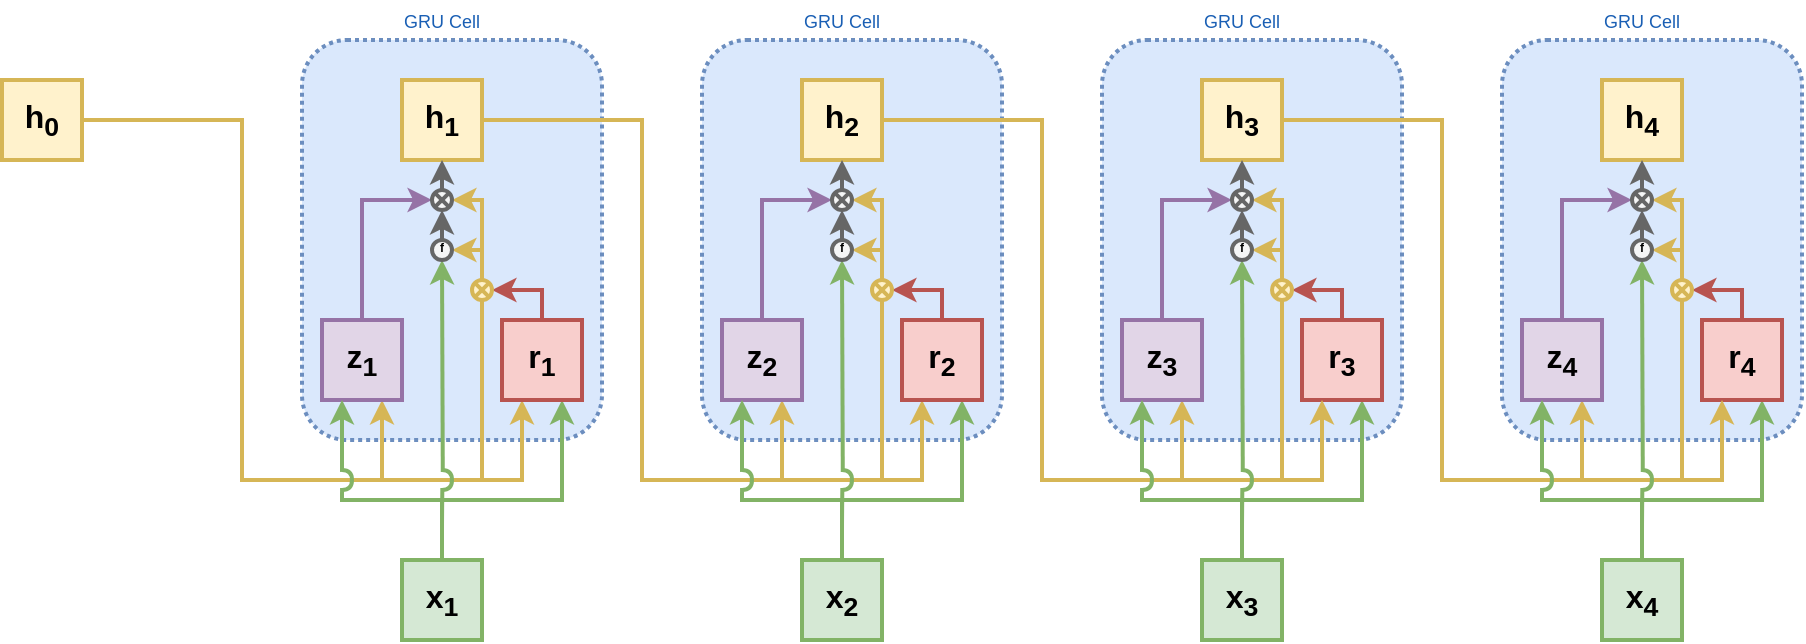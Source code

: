 <mxfile version="26.0.4">
  <diagram name="Page-1" id="-Mqs1Dr5-py3yci1nZ4G">
    <mxGraphModel dx="1889" dy="1345" grid="1" gridSize="10" guides="1" tooltips="1" connect="1" arrows="1" fold="1" page="1" pageScale="1" pageWidth="827" pageHeight="1169" math="0" shadow="0">
      <root>
        <mxCell id="0" />
        <mxCell id="1" parent="0" />
        <mxCell id="8TRVSNnAd9o4I1YfOJwp-17" value="" style="rounded=1;whiteSpace=wrap;html=1;strokeWidth=2;dashed=1;dashPattern=1 1;fillColor=#dae8fc;strokeColor=#6c8ebf;" vertex="1" parent="1">
          <mxGeometry x="150" y="620" width="150" height="200" as="geometry" />
        </mxCell>
        <mxCell id="8TRVSNnAd9o4I1YfOJwp-1" value="&lt;font style=&quot;font-size: 16px;&quot;&gt;&lt;b&gt;h&lt;sub&gt;1&lt;/sub&gt;&lt;/b&gt;&lt;/font&gt;" style="rounded=0;whiteSpace=wrap;html=1;strokeWidth=2;fillColor=#fff2cc;strokeColor=#d6b656;" vertex="1" parent="1">
          <mxGeometry x="200" y="640" width="40" height="40" as="geometry" />
        </mxCell>
        <mxCell id="8TRVSNnAd9o4I1YfOJwp-2" style="edgeStyle=orthogonalEdgeStyle;rounded=0;orthogonalLoop=1;jettySize=auto;html=1;strokeWidth=2;fillColor=#fff2cc;strokeColor=#d6b656;entryX=1;entryY=0.5;entryDx=0;entryDy=0;" edge="1" parent="1" target="8TRVSNnAd9o4I1YfOJwp-50">
          <mxGeometry relative="1" as="geometry">
            <mxPoint x="220" y="840" as="sourcePoint" />
            <mxPoint x="230" y="680" as="targetPoint" />
            <Array as="points">
              <mxPoint x="240" y="840" />
              <mxPoint x="240" y="725" />
            </Array>
          </mxGeometry>
        </mxCell>
        <mxCell id="8TRVSNnAd9o4I1YfOJwp-13" style="edgeStyle=orthogonalEdgeStyle;rounded=0;orthogonalLoop=1;jettySize=auto;html=1;fillColor=#d5e8d4;strokeColor=#82b366;strokeWidth=2;endArrow=none;endFill=0;" edge="1" parent="1" source="8TRVSNnAd9o4I1YfOJwp-3">
          <mxGeometry relative="1" as="geometry">
            <mxPoint x="170" y="850" as="targetPoint" />
            <Array as="points">
              <mxPoint x="220" y="850" />
            </Array>
          </mxGeometry>
        </mxCell>
        <mxCell id="8TRVSNnAd9o4I1YfOJwp-14" style="rounded=1;orthogonalLoop=1;jettySize=auto;html=1;strokeWidth=2;fillColor=#d5e8d4;strokeColor=#82b366;entryX=0.5;entryY=1;entryDx=0;entryDy=0;exitX=0.079;exitY=0.1;exitDx=0;exitDy=0;exitPerimeter=0;curved=0;" edge="1" parent="1" source="8TRVSNnAd9o4I1YfOJwp-65" target="8TRVSNnAd9o4I1YfOJwp-50">
          <mxGeometry relative="1" as="geometry">
            <mxPoint x="210" y="680" as="targetPoint" />
          </mxGeometry>
        </mxCell>
        <mxCell id="8TRVSNnAd9o4I1YfOJwp-3" value="&lt;font style=&quot;font-size: 16px;&quot;&gt;&lt;b&gt;x&lt;sub&gt;1&lt;/sub&gt;&lt;/b&gt;&lt;/font&gt;" style="rounded=0;whiteSpace=wrap;html=1;strokeWidth=2;fillColor=#d5e8d4;strokeColor=#82b366;" vertex="1" parent="1">
          <mxGeometry x="200" y="880" width="40" height="40" as="geometry" />
        </mxCell>
        <mxCell id="8TRVSNnAd9o4I1YfOJwp-4" style="edgeStyle=orthogonalEdgeStyle;rounded=0;orthogonalLoop=1;jettySize=auto;html=1;entryX=0.25;entryY=1;entryDx=0;entryDy=0;strokeWidth=2;fillColor=#fff2cc;strokeColor=#d6b656;" edge="1" parent="1" source="8TRVSNnAd9o4I1YfOJwp-5" target="8TRVSNnAd9o4I1YfOJwp-11">
          <mxGeometry relative="1" as="geometry">
            <Array as="points">
              <mxPoint x="120" y="660" />
              <mxPoint x="120" y="840" />
              <mxPoint x="260" y="840" />
            </Array>
          </mxGeometry>
        </mxCell>
        <mxCell id="8TRVSNnAd9o4I1YfOJwp-12" style="edgeStyle=orthogonalEdgeStyle;rounded=0;orthogonalLoop=1;jettySize=auto;html=1;entryX=0.75;entryY=1;entryDx=0;entryDy=0;strokeWidth=2;fillColor=#fff2cc;strokeColor=#d6b656;" edge="1" parent="1" source="8TRVSNnAd9o4I1YfOJwp-5" target="8TRVSNnAd9o4I1YfOJwp-10">
          <mxGeometry relative="1" as="geometry">
            <Array as="points">
              <mxPoint x="120" y="660" />
              <mxPoint x="120" y="840" />
              <mxPoint x="190" y="840" />
            </Array>
          </mxGeometry>
        </mxCell>
        <mxCell id="8TRVSNnAd9o4I1YfOJwp-5" value="&lt;font style=&quot;font-size: 16px;&quot;&gt;&lt;b&gt;h&lt;sub&gt;0&lt;/sub&gt;&lt;/b&gt;&lt;/font&gt;" style="rounded=0;whiteSpace=wrap;html=1;strokeWidth=2;fillColor=#fff2cc;strokeColor=#d6b656;" vertex="1" parent="1">
          <mxGeometry y="640" width="40" height="40" as="geometry" />
        </mxCell>
        <mxCell id="8TRVSNnAd9o4I1YfOJwp-6" value="" style="edgeStyle=orthogonalEdgeStyle;rounded=0;orthogonalLoop=1;jettySize=auto;html=1;entryX=0.75;entryY=1;entryDx=0;entryDy=0;strokeWidth=2;fillColor=#d5e8d4;strokeColor=#82b366;" edge="1" parent="1" source="8TRVSNnAd9o4I1YfOJwp-3" target="8TRVSNnAd9o4I1YfOJwp-11">
          <mxGeometry relative="1" as="geometry">
            <mxPoint x="220" y="800" as="sourcePoint" />
            <mxPoint x="220" y="750" as="targetPoint" />
            <Array as="points">
              <mxPoint x="220" y="850" />
              <mxPoint x="280" y="850" />
              <mxPoint x="280" y="800" />
            </Array>
          </mxGeometry>
        </mxCell>
        <mxCell id="8TRVSNnAd9o4I1YfOJwp-16" style="edgeStyle=orthogonalEdgeStyle;rounded=0;orthogonalLoop=1;jettySize=auto;html=1;entryX=0;entryY=0.5;entryDx=0;entryDy=0;strokeWidth=2;fillColor=#e1d5e7;strokeColor=#9673a6;exitX=0.5;exitY=0;exitDx=0;exitDy=0;entryPerimeter=0;" edge="1" parent="1" source="8TRVSNnAd9o4I1YfOJwp-10" target="8TRVSNnAd9o4I1YfOJwp-61">
          <mxGeometry relative="1" as="geometry">
            <mxPoint x="215.0" y="700" as="targetPoint" />
          </mxGeometry>
        </mxCell>
        <mxCell id="8TRVSNnAd9o4I1YfOJwp-10" value="&lt;font style=&quot;font-size: 16px;&quot;&gt;&lt;b&gt;z&lt;sub&gt;1&lt;/sub&gt;&lt;/b&gt;&lt;/font&gt;" style="rounded=0;whiteSpace=wrap;html=1;strokeWidth=2;fillColor=#e1d5e7;strokeColor=#9673a6;" vertex="1" parent="1">
          <mxGeometry x="160" y="760" width="40" height="40" as="geometry" />
        </mxCell>
        <mxCell id="8TRVSNnAd9o4I1YfOJwp-15" style="edgeStyle=orthogonalEdgeStyle;rounded=0;orthogonalLoop=1;jettySize=auto;html=1;strokeWidth=2;fillColor=#f8cecc;strokeColor=#b85450;exitX=0.5;exitY=0;exitDx=0;exitDy=0;entryX=1;entryY=0.5;entryDx=0;entryDy=0;" edge="1" parent="1" source="8TRVSNnAd9o4I1YfOJwp-11">
          <mxGeometry relative="1" as="geometry">
            <mxPoint x="245" y="745" as="targetPoint" />
            <Array as="points">
              <mxPoint x="270" y="745" />
            </Array>
          </mxGeometry>
        </mxCell>
        <mxCell id="8TRVSNnAd9o4I1YfOJwp-11" value="&lt;font style=&quot;font-size: 16px;&quot;&gt;&lt;b&gt;r&lt;sub&gt;1&lt;/sub&gt;&lt;/b&gt;&lt;/font&gt;" style="rounded=0;whiteSpace=wrap;html=1;strokeWidth=2;fillColor=#f8cecc;strokeColor=#b85450;" vertex="1" parent="1">
          <mxGeometry x="250" y="760" width="40" height="40" as="geometry" />
        </mxCell>
        <mxCell id="8TRVSNnAd9o4I1YfOJwp-18" value="&lt;font style=&quot;color: light-dark(rgb(26, 95, 180), rgb(237, 237, 237)); font-size: 9px;&quot;&gt;GRU Cell&lt;/font&gt;" style="text;html=1;align=center;verticalAlign=middle;whiteSpace=wrap;rounded=0;" vertex="1" parent="1">
          <mxGeometry x="195" y="600" width="50" height="20" as="geometry" />
        </mxCell>
        <mxCell id="8TRVSNnAd9o4I1YfOJwp-55" style="rounded=0;orthogonalLoop=1;jettySize=auto;html=1;entryX=1;entryY=0.5;entryDx=0;entryDy=0;strokeWidth=2;fillColor=#f5f5f5;strokeColor=#666666;" edge="1" parent="1" source="8TRVSNnAd9o4I1YfOJwp-50">
          <mxGeometry relative="1" as="geometry">
            <mxPoint x="220.0" y="705" as="targetPoint" />
          </mxGeometry>
        </mxCell>
        <mxCell id="8TRVSNnAd9o4I1YfOJwp-50" value="" style="ellipse;whiteSpace=wrap;html=1;aspect=fixed;strokeWidth=2;fillColor=#f5f5f5;fontColor=#333333;strokeColor=#666666;" vertex="1" parent="1">
          <mxGeometry x="215" y="720" width="10" height="10" as="geometry" />
        </mxCell>
        <mxCell id="8TRVSNnAd9o4I1YfOJwp-56" style="rounded=0;orthogonalLoop=1;jettySize=auto;html=1;entryX=0.5;entryY=1;entryDx=0;entryDy=0;strokeWidth=2;fillColor=#f5f5f5;strokeColor=#666666;" edge="1" parent="1" target="8TRVSNnAd9o4I1YfOJwp-1">
          <mxGeometry relative="1" as="geometry">
            <mxPoint x="220.0" y="695" as="sourcePoint" />
          </mxGeometry>
        </mxCell>
        <mxCell id="8TRVSNnAd9o4I1YfOJwp-64" style="edgeStyle=orthogonalEdgeStyle;rounded=0;orthogonalLoop=1;jettySize=auto;html=1;entryX=1;entryY=0.5;entryDx=0;entryDy=0;entryPerimeter=0;strokeWidth=2;fillColor=#fff2cc;strokeColor=#d6b656;" edge="1" parent="1" source="8TRVSNnAd9o4I1YfOJwp-60" target="8TRVSNnAd9o4I1YfOJwp-61">
          <mxGeometry relative="1" as="geometry">
            <Array as="points">
              <mxPoint x="240" y="700" />
            </Array>
          </mxGeometry>
        </mxCell>
        <mxCell id="8TRVSNnAd9o4I1YfOJwp-60" value="" style="verticalLabelPosition=bottom;verticalAlign=top;html=1;shape=mxgraph.flowchart.or;strokeWidth=2;fillColor=#fff2cc;strokeColor=#d6b656;" vertex="1" parent="1">
          <mxGeometry x="235" y="740" width="10" height="10" as="geometry" />
        </mxCell>
        <mxCell id="8TRVSNnAd9o4I1YfOJwp-61" value="" style="verticalLabelPosition=bottom;verticalAlign=top;html=1;shape=mxgraph.flowchart.or;strokeWidth=2;fillColor=#f5f5f5;fontColor=#333333;strokeColor=#666666;" vertex="1" parent="1">
          <mxGeometry x="215" y="695" width="10" height="10" as="geometry" />
        </mxCell>
        <mxCell id="8TRVSNnAd9o4I1YfOJwp-65" value="" style="shape=requiredInterface;html=1;verticalLabelPosition=bottom;sketch=0;fillColor=#d5e8d4;strokeColor=#82b366;strokeWidth=2;" vertex="1" parent="1">
          <mxGeometry x="220" y="835" width="5" height="10" as="geometry" />
        </mxCell>
        <mxCell id="8TRVSNnAd9o4I1YfOJwp-66" style="edgeStyle=orthogonalEdgeStyle;rounded=1;orthogonalLoop=1;jettySize=auto;html=1;entryX=0.034;entryY=0.895;entryDx=0;entryDy=0;entryPerimeter=0;endArrow=none;endFill=0;fillColor=#d5e8d4;strokeColor=#82b366;strokeWidth=2;curved=0;" edge="1" parent="1" source="8TRVSNnAd9o4I1YfOJwp-3" target="8TRVSNnAd9o4I1YfOJwp-65">
          <mxGeometry relative="1" as="geometry" />
        </mxCell>
        <mxCell id="8TRVSNnAd9o4I1YfOJwp-69" value="&lt;b&gt;&lt;font style=&quot;font-size: 6px;&quot;&gt;f&lt;/font&gt;&lt;/b&gt;" style="text;html=1;align=center;verticalAlign=middle;whiteSpace=wrap;rounded=0;" vertex="1" parent="1">
          <mxGeometry x="210" y="717" width="20" height="10" as="geometry" />
        </mxCell>
        <mxCell id="8TRVSNnAd9o4I1YfOJwp-70" value="" style="shape=requiredInterface;html=1;verticalLabelPosition=bottom;sketch=0;fillColor=#d5e8d4;strokeColor=#82b366;strokeWidth=2;" vertex="1" parent="1">
          <mxGeometry x="170" y="835" width="5" height="10" as="geometry" />
        </mxCell>
        <mxCell id="8TRVSNnAd9o4I1YfOJwp-72" style="rounded=0;orthogonalLoop=1;jettySize=auto;html=1;entryX=0.25;entryY=1;entryDx=0;entryDy=0;strokeWidth=2;fillColor=#d5e8d4;strokeColor=#82b366;exitX=0;exitY=0.097;exitDx=0;exitDy=0;exitPerimeter=0;" edge="1" parent="1" source="8TRVSNnAd9o4I1YfOJwp-70" target="8TRVSNnAd9o4I1YfOJwp-10">
          <mxGeometry relative="1" as="geometry">
            <mxPoint x="170.32" y="835.84" as="sourcePoint" />
            <mxPoint x="170.0" y="800" as="targetPoint" />
          </mxGeometry>
        </mxCell>
        <mxCell id="8TRVSNnAd9o4I1YfOJwp-74" value="" style="endArrow=none;html=1;rounded=0;fillColor=#d5e8d4;strokeColor=#82b366;strokeWidth=2;exitX=0.005;exitY=0.902;exitDx=0;exitDy=0;exitPerimeter=0;" edge="1" parent="1" source="8TRVSNnAd9o4I1YfOJwp-70">
          <mxGeometry width="50" height="50" relative="1" as="geometry">
            <mxPoint x="170" y="850" as="sourcePoint" />
            <mxPoint x="170" y="851" as="targetPoint" />
          </mxGeometry>
        </mxCell>
        <mxCell id="8TRVSNnAd9o4I1YfOJwp-75" value="" style="endArrow=none;html=1;rounded=0;fillColor=#d5e8d4;strokeColor=#82b366;strokeWidth=2;" edge="1" parent="1">
          <mxGeometry width="50" height="50" relative="1" as="geometry">
            <mxPoint x="170" y="850" as="sourcePoint" />
            <mxPoint x="170" y="851" as="targetPoint" />
          </mxGeometry>
        </mxCell>
        <mxCell id="8TRVSNnAd9o4I1YfOJwp-76" value="" style="rounded=1;whiteSpace=wrap;html=1;strokeWidth=2;dashed=1;dashPattern=1 1;fillColor=#dae8fc;strokeColor=#6c8ebf;" vertex="1" parent="1">
          <mxGeometry x="350" y="620" width="150" height="200" as="geometry" />
        </mxCell>
        <mxCell id="8TRVSNnAd9o4I1YfOJwp-77" value="&lt;font style=&quot;font-size: 16px;&quot;&gt;&lt;b&gt;h&lt;sub&gt;2&lt;/sub&gt;&lt;/b&gt;&lt;/font&gt;" style="rounded=0;whiteSpace=wrap;html=1;strokeWidth=2;fillColor=#fff2cc;strokeColor=#d6b656;" vertex="1" parent="1">
          <mxGeometry x="400" y="640" width="40" height="40" as="geometry" />
        </mxCell>
        <mxCell id="8TRVSNnAd9o4I1YfOJwp-78" style="edgeStyle=orthogonalEdgeStyle;rounded=0;orthogonalLoop=1;jettySize=auto;html=1;strokeWidth=2;fillColor=#fff2cc;strokeColor=#d6b656;entryX=1;entryY=0.5;entryDx=0;entryDy=0;" edge="1" parent="1" target="8TRVSNnAd9o4I1YfOJwp-91">
          <mxGeometry relative="1" as="geometry">
            <mxPoint x="420" y="840" as="sourcePoint" />
            <mxPoint x="430" y="680" as="targetPoint" />
            <Array as="points">
              <mxPoint x="440" y="840" />
              <mxPoint x="440" y="725" />
            </Array>
          </mxGeometry>
        </mxCell>
        <mxCell id="8TRVSNnAd9o4I1YfOJwp-79" style="edgeStyle=orthogonalEdgeStyle;rounded=0;orthogonalLoop=1;jettySize=auto;html=1;fillColor=#d5e8d4;strokeColor=#82b366;strokeWidth=2;endArrow=none;endFill=0;" edge="1" parent="1" source="8TRVSNnAd9o4I1YfOJwp-81">
          <mxGeometry relative="1" as="geometry">
            <mxPoint x="370" y="850" as="targetPoint" />
            <Array as="points">
              <mxPoint x="420" y="850" />
            </Array>
          </mxGeometry>
        </mxCell>
        <mxCell id="8TRVSNnAd9o4I1YfOJwp-80" style="rounded=1;orthogonalLoop=1;jettySize=auto;html=1;strokeWidth=2;fillColor=#d5e8d4;strokeColor=#82b366;entryX=0.5;entryY=1;entryDx=0;entryDy=0;exitX=0.079;exitY=0.1;exitDx=0;exitDy=0;exitPerimeter=0;curved=0;" edge="1" parent="1" source="8TRVSNnAd9o4I1YfOJwp-96" target="8TRVSNnAd9o4I1YfOJwp-91">
          <mxGeometry relative="1" as="geometry">
            <mxPoint x="410" y="680" as="targetPoint" />
          </mxGeometry>
        </mxCell>
        <mxCell id="8TRVSNnAd9o4I1YfOJwp-81" value="&lt;font style=&quot;font-size: 16px;&quot;&gt;&lt;b&gt;x&lt;sub&gt;2&lt;/sub&gt;&lt;/b&gt;&lt;/font&gt;" style="rounded=0;whiteSpace=wrap;html=1;strokeWidth=2;fillColor=#d5e8d4;strokeColor=#82b366;" vertex="1" parent="1">
          <mxGeometry x="400" y="880" width="40" height="40" as="geometry" />
        </mxCell>
        <mxCell id="8TRVSNnAd9o4I1YfOJwp-82" style="edgeStyle=orthogonalEdgeStyle;rounded=0;orthogonalLoop=1;jettySize=auto;html=1;entryX=0.25;entryY=1;entryDx=0;entryDy=0;strokeWidth=2;fillColor=#fff2cc;strokeColor=#d6b656;" edge="1" parent="1" target="8TRVSNnAd9o4I1YfOJwp-88">
          <mxGeometry relative="1" as="geometry">
            <Array as="points">
              <mxPoint x="320" y="660" />
              <mxPoint x="320" y="840" />
              <mxPoint x="460" y="840" />
            </Array>
            <mxPoint x="240" y="660" as="sourcePoint" />
          </mxGeometry>
        </mxCell>
        <mxCell id="8TRVSNnAd9o4I1YfOJwp-83" style="edgeStyle=orthogonalEdgeStyle;rounded=0;orthogonalLoop=1;jettySize=auto;html=1;entryX=0.75;entryY=1;entryDx=0;entryDy=0;strokeWidth=2;fillColor=#fff2cc;strokeColor=#d6b656;" edge="1" parent="1" target="8TRVSNnAd9o4I1YfOJwp-86">
          <mxGeometry relative="1" as="geometry">
            <mxPoint x="240" y="660" as="sourcePoint" />
            <Array as="points">
              <mxPoint x="320" y="660" />
              <mxPoint x="320" y="840" />
              <mxPoint x="390" y="840" />
            </Array>
          </mxGeometry>
        </mxCell>
        <mxCell id="8TRVSNnAd9o4I1YfOJwp-84" value="" style="edgeStyle=orthogonalEdgeStyle;rounded=0;orthogonalLoop=1;jettySize=auto;html=1;entryX=0.75;entryY=1;entryDx=0;entryDy=0;strokeWidth=2;fillColor=#d5e8d4;strokeColor=#82b366;" edge="1" parent="1" source="8TRVSNnAd9o4I1YfOJwp-81" target="8TRVSNnAd9o4I1YfOJwp-88">
          <mxGeometry relative="1" as="geometry">
            <mxPoint x="420" y="800" as="sourcePoint" />
            <mxPoint x="420" y="750" as="targetPoint" />
            <Array as="points">
              <mxPoint x="420" y="850" />
              <mxPoint x="480" y="850" />
              <mxPoint x="480" y="800" />
            </Array>
          </mxGeometry>
        </mxCell>
        <mxCell id="8TRVSNnAd9o4I1YfOJwp-85" style="edgeStyle=orthogonalEdgeStyle;rounded=0;orthogonalLoop=1;jettySize=auto;html=1;entryX=0;entryY=0.5;entryDx=0;entryDy=0;strokeWidth=2;fillColor=#e1d5e7;strokeColor=#9673a6;exitX=0.5;exitY=0;exitDx=0;exitDy=0;entryPerimeter=0;" edge="1" parent="1" source="8TRVSNnAd9o4I1YfOJwp-86" target="8TRVSNnAd9o4I1YfOJwp-95">
          <mxGeometry relative="1" as="geometry">
            <mxPoint x="415.0" y="700" as="targetPoint" />
          </mxGeometry>
        </mxCell>
        <mxCell id="8TRVSNnAd9o4I1YfOJwp-86" value="&lt;font style=&quot;font-size: 16px;&quot;&gt;&lt;b&gt;z&lt;sub&gt;2&lt;/sub&gt;&lt;/b&gt;&lt;/font&gt;" style="rounded=0;whiteSpace=wrap;html=1;strokeWidth=2;fillColor=#e1d5e7;strokeColor=#9673a6;" vertex="1" parent="1">
          <mxGeometry x="360" y="760" width="40" height="40" as="geometry" />
        </mxCell>
        <mxCell id="8TRVSNnAd9o4I1YfOJwp-87" style="edgeStyle=orthogonalEdgeStyle;rounded=0;orthogonalLoop=1;jettySize=auto;html=1;strokeWidth=2;fillColor=#f8cecc;strokeColor=#b85450;exitX=0.5;exitY=0;exitDx=0;exitDy=0;entryX=1;entryY=0.5;entryDx=0;entryDy=0;" edge="1" parent="1" source="8TRVSNnAd9o4I1YfOJwp-88">
          <mxGeometry relative="1" as="geometry">
            <mxPoint x="445" y="745" as="targetPoint" />
            <Array as="points">
              <mxPoint x="470" y="745" />
            </Array>
          </mxGeometry>
        </mxCell>
        <mxCell id="8TRVSNnAd9o4I1YfOJwp-88" value="&lt;font style=&quot;font-size: 16px;&quot;&gt;&lt;b&gt;r&lt;sub&gt;2&lt;/sub&gt;&lt;/b&gt;&lt;/font&gt;" style="rounded=0;whiteSpace=wrap;html=1;strokeWidth=2;fillColor=#f8cecc;strokeColor=#b85450;" vertex="1" parent="1">
          <mxGeometry x="450" y="760" width="40" height="40" as="geometry" />
        </mxCell>
        <mxCell id="8TRVSNnAd9o4I1YfOJwp-89" value="&lt;font style=&quot;color: light-dark(rgb(26, 95, 180), rgb(237, 237, 237)); font-size: 9px;&quot;&gt;GRU Cell&lt;/font&gt;" style="text;html=1;align=center;verticalAlign=middle;whiteSpace=wrap;rounded=0;" vertex="1" parent="1">
          <mxGeometry x="395" y="600" width="50" height="20" as="geometry" />
        </mxCell>
        <mxCell id="8TRVSNnAd9o4I1YfOJwp-90" style="rounded=0;orthogonalLoop=1;jettySize=auto;html=1;entryX=1;entryY=0.5;entryDx=0;entryDy=0;strokeWidth=2;fillColor=#f5f5f5;strokeColor=#666666;" edge="1" parent="1" source="8TRVSNnAd9o4I1YfOJwp-91">
          <mxGeometry relative="1" as="geometry">
            <mxPoint x="420" y="705" as="targetPoint" />
          </mxGeometry>
        </mxCell>
        <mxCell id="8TRVSNnAd9o4I1YfOJwp-91" value="" style="ellipse;whiteSpace=wrap;html=1;aspect=fixed;strokeWidth=2;fillColor=#f5f5f5;fontColor=#333333;strokeColor=#666666;" vertex="1" parent="1">
          <mxGeometry x="415" y="720" width="10" height="10" as="geometry" />
        </mxCell>
        <mxCell id="8TRVSNnAd9o4I1YfOJwp-92" style="rounded=0;orthogonalLoop=1;jettySize=auto;html=1;entryX=0.5;entryY=1;entryDx=0;entryDy=0;strokeWidth=2;fillColor=#f5f5f5;strokeColor=#666666;" edge="1" parent="1" target="8TRVSNnAd9o4I1YfOJwp-77">
          <mxGeometry relative="1" as="geometry">
            <mxPoint x="420" y="695" as="sourcePoint" />
          </mxGeometry>
        </mxCell>
        <mxCell id="8TRVSNnAd9o4I1YfOJwp-93" style="edgeStyle=orthogonalEdgeStyle;rounded=0;orthogonalLoop=1;jettySize=auto;html=1;entryX=1;entryY=0.5;entryDx=0;entryDy=0;entryPerimeter=0;strokeWidth=2;fillColor=#fff2cc;strokeColor=#d6b656;" edge="1" parent="1" source="8TRVSNnAd9o4I1YfOJwp-94" target="8TRVSNnAd9o4I1YfOJwp-95">
          <mxGeometry relative="1" as="geometry">
            <Array as="points">
              <mxPoint x="440" y="700" />
            </Array>
          </mxGeometry>
        </mxCell>
        <mxCell id="8TRVSNnAd9o4I1YfOJwp-94" value="" style="verticalLabelPosition=bottom;verticalAlign=top;html=1;shape=mxgraph.flowchart.or;strokeWidth=2;fillColor=#fff2cc;strokeColor=#d6b656;" vertex="1" parent="1">
          <mxGeometry x="435" y="740" width="10" height="10" as="geometry" />
        </mxCell>
        <mxCell id="8TRVSNnAd9o4I1YfOJwp-95" value="" style="verticalLabelPosition=bottom;verticalAlign=top;html=1;shape=mxgraph.flowchart.or;strokeWidth=2;fillColor=#f5f5f5;fontColor=#333333;strokeColor=#666666;" vertex="1" parent="1">
          <mxGeometry x="415" y="695" width="10" height="10" as="geometry" />
        </mxCell>
        <mxCell id="8TRVSNnAd9o4I1YfOJwp-96" value="" style="shape=requiredInterface;html=1;verticalLabelPosition=bottom;sketch=0;fillColor=#d5e8d4;strokeColor=#82b366;strokeWidth=2;" vertex="1" parent="1">
          <mxGeometry x="420" y="835" width="5" height="10" as="geometry" />
        </mxCell>
        <mxCell id="8TRVSNnAd9o4I1YfOJwp-97" style="edgeStyle=orthogonalEdgeStyle;rounded=1;orthogonalLoop=1;jettySize=auto;html=1;entryX=0.034;entryY=0.895;entryDx=0;entryDy=0;entryPerimeter=0;endArrow=none;endFill=0;fillColor=#d5e8d4;strokeColor=#82b366;strokeWidth=2;curved=0;" edge="1" parent="1" source="8TRVSNnAd9o4I1YfOJwp-81" target="8TRVSNnAd9o4I1YfOJwp-96">
          <mxGeometry relative="1" as="geometry" />
        </mxCell>
        <mxCell id="8TRVSNnAd9o4I1YfOJwp-98" value="&lt;b&gt;&lt;font style=&quot;font-size: 6px;&quot;&gt;f&lt;/font&gt;&lt;/b&gt;" style="text;html=1;align=center;verticalAlign=middle;whiteSpace=wrap;rounded=0;" vertex="1" parent="1">
          <mxGeometry x="410" y="717" width="20" height="10" as="geometry" />
        </mxCell>
        <mxCell id="8TRVSNnAd9o4I1YfOJwp-99" value="" style="shape=requiredInterface;html=1;verticalLabelPosition=bottom;sketch=0;fillColor=#d5e8d4;strokeColor=#82b366;strokeWidth=2;" vertex="1" parent="1">
          <mxGeometry x="370" y="835" width="5" height="10" as="geometry" />
        </mxCell>
        <mxCell id="8TRVSNnAd9o4I1YfOJwp-100" style="rounded=0;orthogonalLoop=1;jettySize=auto;html=1;entryX=0.25;entryY=1;entryDx=0;entryDy=0;strokeWidth=2;fillColor=#d5e8d4;strokeColor=#82b366;exitX=0;exitY=0.097;exitDx=0;exitDy=0;exitPerimeter=0;" edge="1" parent="1" source="8TRVSNnAd9o4I1YfOJwp-99" target="8TRVSNnAd9o4I1YfOJwp-86">
          <mxGeometry relative="1" as="geometry">
            <mxPoint x="370.32" y="835.84" as="sourcePoint" />
            <mxPoint x="370.0" y="800" as="targetPoint" />
          </mxGeometry>
        </mxCell>
        <mxCell id="8TRVSNnAd9o4I1YfOJwp-101" value="" style="endArrow=none;html=1;rounded=0;fillColor=#d5e8d4;strokeColor=#82b366;strokeWidth=2;exitX=0.005;exitY=0.902;exitDx=0;exitDy=0;exitPerimeter=0;" edge="1" parent="1" source="8TRVSNnAd9o4I1YfOJwp-99">
          <mxGeometry width="50" height="50" relative="1" as="geometry">
            <mxPoint x="370" y="850" as="sourcePoint" />
            <mxPoint x="370" y="851" as="targetPoint" />
          </mxGeometry>
        </mxCell>
        <mxCell id="8TRVSNnAd9o4I1YfOJwp-102" value="" style="endArrow=none;html=1;rounded=0;fillColor=#d5e8d4;strokeColor=#82b366;strokeWidth=2;" edge="1" parent="1">
          <mxGeometry width="50" height="50" relative="1" as="geometry">
            <mxPoint x="370" y="850" as="sourcePoint" />
            <mxPoint x="370" y="851" as="targetPoint" />
          </mxGeometry>
        </mxCell>
        <mxCell id="8TRVSNnAd9o4I1YfOJwp-103" value="" style="rounded=1;whiteSpace=wrap;html=1;strokeWidth=2;dashed=1;dashPattern=1 1;fillColor=#dae8fc;strokeColor=#6c8ebf;" vertex="1" parent="1">
          <mxGeometry x="550" y="620" width="150" height="200" as="geometry" />
        </mxCell>
        <mxCell id="8TRVSNnAd9o4I1YfOJwp-104" value="&lt;font style=&quot;font-size: 16px;&quot;&gt;&lt;b&gt;h&lt;sub&gt;3&lt;/sub&gt;&lt;/b&gt;&lt;/font&gt;" style="rounded=0;whiteSpace=wrap;html=1;strokeWidth=2;fillColor=#fff2cc;strokeColor=#d6b656;" vertex="1" parent="1">
          <mxGeometry x="600" y="640" width="40" height="40" as="geometry" />
        </mxCell>
        <mxCell id="8TRVSNnAd9o4I1YfOJwp-105" style="edgeStyle=orthogonalEdgeStyle;rounded=0;orthogonalLoop=1;jettySize=auto;html=1;strokeWidth=2;fillColor=#fff2cc;strokeColor=#d6b656;entryX=1;entryY=0.5;entryDx=0;entryDy=0;" edge="1" parent="1" target="8TRVSNnAd9o4I1YfOJwp-117">
          <mxGeometry relative="1" as="geometry">
            <mxPoint x="590" y="840" as="sourcePoint" />
            <mxPoint x="630" y="680" as="targetPoint" />
            <Array as="points">
              <mxPoint x="640" y="840" />
              <mxPoint x="640" y="725" />
            </Array>
          </mxGeometry>
        </mxCell>
        <mxCell id="8TRVSNnAd9o4I1YfOJwp-106" style="edgeStyle=orthogonalEdgeStyle;rounded=0;orthogonalLoop=1;jettySize=auto;html=1;fillColor=#d5e8d4;strokeColor=#82b366;strokeWidth=2;endArrow=none;endFill=0;" edge="1" parent="1" source="8TRVSNnAd9o4I1YfOJwp-108">
          <mxGeometry relative="1" as="geometry">
            <mxPoint x="570" y="850" as="targetPoint" />
            <Array as="points">
              <mxPoint x="620" y="850" />
            </Array>
          </mxGeometry>
        </mxCell>
        <mxCell id="8TRVSNnAd9o4I1YfOJwp-107" style="rounded=1;orthogonalLoop=1;jettySize=auto;html=1;strokeWidth=2;fillColor=#d5e8d4;strokeColor=#82b366;entryX=0.5;entryY=1;entryDx=0;entryDy=0;exitX=0.079;exitY=0.1;exitDx=0;exitDy=0;exitPerimeter=0;curved=0;" edge="1" parent="1" source="8TRVSNnAd9o4I1YfOJwp-122" target="8TRVSNnAd9o4I1YfOJwp-117">
          <mxGeometry relative="1" as="geometry">
            <mxPoint x="610" y="680" as="targetPoint" />
          </mxGeometry>
        </mxCell>
        <mxCell id="8TRVSNnAd9o4I1YfOJwp-108" value="&lt;font style=&quot;font-size: 16px;&quot;&gt;&lt;b&gt;x&lt;sub&gt;3&lt;/sub&gt;&lt;/b&gt;&lt;/font&gt;" style="rounded=0;whiteSpace=wrap;html=1;strokeWidth=2;fillColor=#d5e8d4;strokeColor=#82b366;" vertex="1" parent="1">
          <mxGeometry x="600" y="880" width="40" height="40" as="geometry" />
        </mxCell>
        <mxCell id="8TRVSNnAd9o4I1YfOJwp-109" style="edgeStyle=orthogonalEdgeStyle;rounded=0;orthogonalLoop=1;jettySize=auto;html=1;entryX=0.75;entryY=1;entryDx=0;entryDy=0;strokeWidth=2;fillColor=#fff2cc;strokeColor=#d6b656;" edge="1" parent="1" target="8TRVSNnAd9o4I1YfOJwp-112">
          <mxGeometry relative="1" as="geometry">
            <mxPoint x="440" y="660" as="sourcePoint" />
            <Array as="points">
              <mxPoint x="520" y="660" />
              <mxPoint x="520" y="840" />
              <mxPoint x="590" y="840" />
            </Array>
          </mxGeometry>
        </mxCell>
        <mxCell id="8TRVSNnAd9o4I1YfOJwp-110" value="" style="edgeStyle=orthogonalEdgeStyle;rounded=0;orthogonalLoop=1;jettySize=auto;html=1;entryX=0.75;entryY=1;entryDx=0;entryDy=0;strokeWidth=2;fillColor=#d5e8d4;strokeColor=#82b366;" edge="1" parent="1" source="8TRVSNnAd9o4I1YfOJwp-108" target="8TRVSNnAd9o4I1YfOJwp-114">
          <mxGeometry relative="1" as="geometry">
            <mxPoint x="620" y="800" as="sourcePoint" />
            <mxPoint x="620" y="750" as="targetPoint" />
            <Array as="points">
              <mxPoint x="620" y="850" />
              <mxPoint x="680" y="850" />
              <mxPoint x="680" y="800" />
            </Array>
          </mxGeometry>
        </mxCell>
        <mxCell id="8TRVSNnAd9o4I1YfOJwp-111" style="edgeStyle=orthogonalEdgeStyle;rounded=0;orthogonalLoop=1;jettySize=auto;html=1;entryX=0;entryY=0.5;entryDx=0;entryDy=0;strokeWidth=2;fillColor=#e1d5e7;strokeColor=#9673a6;exitX=0.5;exitY=0;exitDx=0;exitDy=0;entryPerimeter=0;" edge="1" parent="1" source="8TRVSNnAd9o4I1YfOJwp-112" target="8TRVSNnAd9o4I1YfOJwp-121">
          <mxGeometry relative="1" as="geometry">
            <mxPoint x="615.0" y="700" as="targetPoint" />
          </mxGeometry>
        </mxCell>
        <mxCell id="8TRVSNnAd9o4I1YfOJwp-112" value="&lt;font style=&quot;font-size: 16px;&quot;&gt;&lt;b&gt;z&lt;sub&gt;3&lt;/sub&gt;&lt;/b&gt;&lt;/font&gt;" style="rounded=0;whiteSpace=wrap;html=1;strokeWidth=2;fillColor=#e1d5e7;strokeColor=#9673a6;" vertex="1" parent="1">
          <mxGeometry x="560" y="760" width="40" height="40" as="geometry" />
        </mxCell>
        <mxCell id="8TRVSNnAd9o4I1YfOJwp-113" style="edgeStyle=orthogonalEdgeStyle;rounded=0;orthogonalLoop=1;jettySize=auto;html=1;strokeWidth=2;fillColor=#f8cecc;strokeColor=#b85450;exitX=0.5;exitY=0;exitDx=0;exitDy=0;entryX=1;entryY=0.5;entryDx=0;entryDy=0;" edge="1" parent="1" source="8TRVSNnAd9o4I1YfOJwp-114">
          <mxGeometry relative="1" as="geometry">
            <mxPoint x="645" y="745" as="targetPoint" />
            <Array as="points">
              <mxPoint x="670" y="745" />
            </Array>
          </mxGeometry>
        </mxCell>
        <mxCell id="8TRVSNnAd9o4I1YfOJwp-114" value="&lt;font style=&quot;font-size: 16px;&quot;&gt;&lt;b&gt;r&lt;sub&gt;3&lt;/sub&gt;&lt;/b&gt;&lt;/font&gt;" style="rounded=0;whiteSpace=wrap;html=1;strokeWidth=2;fillColor=#f8cecc;strokeColor=#b85450;" vertex="1" parent="1">
          <mxGeometry x="650" y="760" width="40" height="40" as="geometry" />
        </mxCell>
        <mxCell id="8TRVSNnAd9o4I1YfOJwp-115" value="&lt;font style=&quot;color: light-dark(rgb(26, 95, 180), rgb(237, 237, 237)); font-size: 9px;&quot;&gt;GRU Cell&lt;/font&gt;" style="text;html=1;align=center;verticalAlign=middle;whiteSpace=wrap;rounded=0;" vertex="1" parent="1">
          <mxGeometry x="595" y="600" width="50" height="20" as="geometry" />
        </mxCell>
        <mxCell id="8TRVSNnAd9o4I1YfOJwp-116" style="rounded=0;orthogonalLoop=1;jettySize=auto;html=1;entryX=1;entryY=0.5;entryDx=0;entryDy=0;strokeWidth=2;fillColor=#f5f5f5;strokeColor=#666666;" edge="1" parent="1" source="8TRVSNnAd9o4I1YfOJwp-117">
          <mxGeometry relative="1" as="geometry">
            <mxPoint x="620" y="705" as="targetPoint" />
          </mxGeometry>
        </mxCell>
        <mxCell id="8TRVSNnAd9o4I1YfOJwp-117" value="" style="ellipse;whiteSpace=wrap;html=1;aspect=fixed;strokeWidth=2;fillColor=#f5f5f5;fontColor=#333333;strokeColor=#666666;" vertex="1" parent="1">
          <mxGeometry x="615" y="720" width="10" height="10" as="geometry" />
        </mxCell>
        <mxCell id="8TRVSNnAd9o4I1YfOJwp-118" style="rounded=0;orthogonalLoop=1;jettySize=auto;html=1;entryX=0.5;entryY=1;entryDx=0;entryDy=0;strokeWidth=2;fillColor=#f5f5f5;strokeColor=#666666;" edge="1" parent="1" target="8TRVSNnAd9o4I1YfOJwp-104">
          <mxGeometry relative="1" as="geometry">
            <mxPoint x="620" y="695" as="sourcePoint" />
          </mxGeometry>
        </mxCell>
        <mxCell id="8TRVSNnAd9o4I1YfOJwp-119" style="edgeStyle=orthogonalEdgeStyle;rounded=0;orthogonalLoop=1;jettySize=auto;html=1;entryX=1;entryY=0.5;entryDx=0;entryDy=0;entryPerimeter=0;strokeWidth=2;fillColor=#fff2cc;strokeColor=#d6b656;" edge="1" parent="1" source="8TRVSNnAd9o4I1YfOJwp-120" target="8TRVSNnAd9o4I1YfOJwp-121">
          <mxGeometry relative="1" as="geometry">
            <Array as="points">
              <mxPoint x="640" y="700" />
            </Array>
          </mxGeometry>
        </mxCell>
        <mxCell id="8TRVSNnAd9o4I1YfOJwp-120" value="" style="verticalLabelPosition=bottom;verticalAlign=top;html=1;shape=mxgraph.flowchart.or;strokeWidth=2;fillColor=#fff2cc;strokeColor=#d6b656;" vertex="1" parent="1">
          <mxGeometry x="635" y="740" width="10" height="10" as="geometry" />
        </mxCell>
        <mxCell id="8TRVSNnAd9o4I1YfOJwp-121" value="" style="verticalLabelPosition=bottom;verticalAlign=top;html=1;shape=mxgraph.flowchart.or;strokeWidth=2;fillColor=#f5f5f5;fontColor=#333333;strokeColor=#666666;" vertex="1" parent="1">
          <mxGeometry x="615" y="695" width="10" height="10" as="geometry" />
        </mxCell>
        <mxCell id="8TRVSNnAd9o4I1YfOJwp-123" style="edgeStyle=orthogonalEdgeStyle;rounded=1;orthogonalLoop=1;jettySize=auto;html=1;entryX=0.034;entryY=0.895;entryDx=0;entryDy=0;entryPerimeter=0;endArrow=none;endFill=0;fillColor=#d5e8d4;strokeColor=#82b366;strokeWidth=2;curved=0;" edge="1" parent="1" source="8TRVSNnAd9o4I1YfOJwp-108" target="8TRVSNnAd9o4I1YfOJwp-122">
          <mxGeometry relative="1" as="geometry" />
        </mxCell>
        <mxCell id="8TRVSNnAd9o4I1YfOJwp-124" value="&lt;b&gt;&lt;font style=&quot;font-size: 6px;&quot;&gt;f&lt;/font&gt;&lt;/b&gt;" style="text;html=1;align=center;verticalAlign=middle;whiteSpace=wrap;rounded=0;" vertex="1" parent="1">
          <mxGeometry x="610" y="717" width="20" height="10" as="geometry" />
        </mxCell>
        <mxCell id="8TRVSNnAd9o4I1YfOJwp-126" style="rounded=0;orthogonalLoop=1;jettySize=auto;html=1;entryX=0.25;entryY=1;entryDx=0;entryDy=0;strokeWidth=2;fillColor=#d5e8d4;strokeColor=#82b366;exitX=0;exitY=0.097;exitDx=0;exitDy=0;exitPerimeter=0;" edge="1" parent="1" source="8TRVSNnAd9o4I1YfOJwp-125" target="8TRVSNnAd9o4I1YfOJwp-112">
          <mxGeometry relative="1" as="geometry">
            <mxPoint x="570.32" y="835.84" as="sourcePoint" />
            <mxPoint x="570" y="800" as="targetPoint" />
          </mxGeometry>
        </mxCell>
        <mxCell id="8TRVSNnAd9o4I1YfOJwp-127" value="" style="endArrow=none;html=1;rounded=0;fillColor=#d5e8d4;strokeColor=#82b366;strokeWidth=2;exitX=0.005;exitY=0.902;exitDx=0;exitDy=0;exitPerimeter=0;" edge="1" parent="1" source="8TRVSNnAd9o4I1YfOJwp-125">
          <mxGeometry width="50" height="50" relative="1" as="geometry">
            <mxPoint x="570" y="850" as="sourcePoint" />
            <mxPoint x="570" y="851" as="targetPoint" />
          </mxGeometry>
        </mxCell>
        <mxCell id="8TRVSNnAd9o4I1YfOJwp-128" value="" style="endArrow=none;html=1;rounded=0;fillColor=#d5e8d4;strokeColor=#82b366;strokeWidth=2;" edge="1" parent="1">
          <mxGeometry width="50" height="50" relative="1" as="geometry">
            <mxPoint x="570" y="850" as="sourcePoint" />
            <mxPoint x="570" y="851" as="targetPoint" />
          </mxGeometry>
        </mxCell>
        <mxCell id="8TRVSNnAd9o4I1YfOJwp-129" value="" style="rounded=1;whiteSpace=wrap;html=1;strokeWidth=2;dashed=1;dashPattern=1 1;fillColor=#dae8fc;strokeColor=#6c8ebf;" vertex="1" parent="1">
          <mxGeometry x="750" y="620" width="150" height="200" as="geometry" />
        </mxCell>
        <mxCell id="8TRVSNnAd9o4I1YfOJwp-130" value="&lt;font style=&quot;font-size: 16px;&quot;&gt;&lt;b&gt;h&lt;sub&gt;4&lt;/sub&gt;&lt;/b&gt;&lt;/font&gt;" style="rounded=0;whiteSpace=wrap;html=1;strokeWidth=2;fillColor=#fff2cc;strokeColor=#d6b656;" vertex="1" parent="1">
          <mxGeometry x="800" y="640" width="40" height="40" as="geometry" />
        </mxCell>
        <mxCell id="8TRVSNnAd9o4I1YfOJwp-131" style="edgeStyle=orthogonalEdgeStyle;rounded=0;orthogonalLoop=1;jettySize=auto;html=1;strokeWidth=2;fillColor=#fff2cc;strokeColor=#d6b656;entryX=1;entryY=0.5;entryDx=0;entryDy=0;" edge="1" parent="1" target="8TRVSNnAd9o4I1YfOJwp-143">
          <mxGeometry relative="1" as="geometry">
            <mxPoint x="790" y="840" as="sourcePoint" />
            <mxPoint x="830" y="680" as="targetPoint" />
            <Array as="points">
              <mxPoint x="840" y="840" />
              <mxPoint x="840" y="725" />
            </Array>
          </mxGeometry>
        </mxCell>
        <mxCell id="8TRVSNnAd9o4I1YfOJwp-132" style="edgeStyle=orthogonalEdgeStyle;rounded=0;orthogonalLoop=1;jettySize=auto;html=1;fillColor=#d5e8d4;strokeColor=#82b366;strokeWidth=2;endArrow=none;endFill=0;" edge="1" parent="1" source="8TRVSNnAd9o4I1YfOJwp-134">
          <mxGeometry relative="1" as="geometry">
            <mxPoint x="770" y="850" as="targetPoint" />
            <Array as="points">
              <mxPoint x="820" y="850" />
            </Array>
          </mxGeometry>
        </mxCell>
        <mxCell id="8TRVSNnAd9o4I1YfOJwp-133" style="rounded=1;orthogonalLoop=1;jettySize=auto;html=1;strokeWidth=2;fillColor=#d5e8d4;strokeColor=#82b366;entryX=0.5;entryY=1;entryDx=0;entryDy=0;exitX=0.079;exitY=0.1;exitDx=0;exitDy=0;exitPerimeter=0;curved=0;" edge="1" parent="1" source="8TRVSNnAd9o4I1YfOJwp-148" target="8TRVSNnAd9o4I1YfOJwp-143">
          <mxGeometry relative="1" as="geometry">
            <mxPoint x="810" y="680" as="targetPoint" />
          </mxGeometry>
        </mxCell>
        <mxCell id="8TRVSNnAd9o4I1YfOJwp-134" value="&lt;font style=&quot;font-size: 16px;&quot;&gt;&lt;b&gt;x&lt;sub&gt;4&lt;/sub&gt;&lt;/b&gt;&lt;/font&gt;" style="rounded=0;whiteSpace=wrap;html=1;strokeWidth=2;fillColor=#d5e8d4;strokeColor=#82b366;" vertex="1" parent="1">
          <mxGeometry x="800" y="880" width="40" height="40" as="geometry" />
        </mxCell>
        <mxCell id="8TRVSNnAd9o4I1YfOJwp-135" style="edgeStyle=orthogonalEdgeStyle;rounded=0;orthogonalLoop=1;jettySize=auto;html=1;entryX=0.75;entryY=1;entryDx=0;entryDy=0;strokeWidth=2;fillColor=#fff2cc;strokeColor=#d6b656;" edge="1" parent="1" target="8TRVSNnAd9o4I1YfOJwp-138">
          <mxGeometry relative="1" as="geometry">
            <mxPoint x="640" y="660" as="sourcePoint" />
            <Array as="points">
              <mxPoint x="720" y="660" />
              <mxPoint x="720" y="840" />
              <mxPoint x="790" y="840" />
            </Array>
          </mxGeometry>
        </mxCell>
        <mxCell id="8TRVSNnAd9o4I1YfOJwp-136" value="" style="edgeStyle=orthogonalEdgeStyle;rounded=0;orthogonalLoop=1;jettySize=auto;html=1;entryX=0.75;entryY=1;entryDx=0;entryDy=0;strokeWidth=2;fillColor=#d5e8d4;strokeColor=#82b366;" edge="1" parent="1" source="8TRVSNnAd9o4I1YfOJwp-134" target="8TRVSNnAd9o4I1YfOJwp-140">
          <mxGeometry relative="1" as="geometry">
            <mxPoint x="820" y="800" as="sourcePoint" />
            <mxPoint x="820" y="750" as="targetPoint" />
            <Array as="points">
              <mxPoint x="820" y="850" />
              <mxPoint x="880" y="850" />
              <mxPoint x="880" y="800" />
            </Array>
          </mxGeometry>
        </mxCell>
        <mxCell id="8TRVSNnAd9o4I1YfOJwp-137" style="edgeStyle=orthogonalEdgeStyle;rounded=0;orthogonalLoop=1;jettySize=auto;html=1;entryX=0;entryY=0.5;entryDx=0;entryDy=0;strokeWidth=2;fillColor=#e1d5e7;strokeColor=#9673a6;exitX=0.5;exitY=0;exitDx=0;exitDy=0;entryPerimeter=0;" edge="1" parent="1" source="8TRVSNnAd9o4I1YfOJwp-138" target="8TRVSNnAd9o4I1YfOJwp-147">
          <mxGeometry relative="1" as="geometry">
            <mxPoint x="815.0" y="700" as="targetPoint" />
          </mxGeometry>
        </mxCell>
        <mxCell id="8TRVSNnAd9o4I1YfOJwp-138" value="&lt;font style=&quot;font-size: 16px;&quot;&gt;&lt;b&gt;z&lt;sub&gt;4&lt;/sub&gt;&lt;/b&gt;&lt;/font&gt;" style="rounded=0;whiteSpace=wrap;html=1;strokeWidth=2;fillColor=#e1d5e7;strokeColor=#9673a6;" vertex="1" parent="1">
          <mxGeometry x="760" y="760" width="40" height="40" as="geometry" />
        </mxCell>
        <mxCell id="8TRVSNnAd9o4I1YfOJwp-139" style="edgeStyle=orthogonalEdgeStyle;rounded=0;orthogonalLoop=1;jettySize=auto;html=1;strokeWidth=2;fillColor=#f8cecc;strokeColor=#b85450;exitX=0.5;exitY=0;exitDx=0;exitDy=0;entryX=1;entryY=0.5;entryDx=0;entryDy=0;" edge="1" parent="1" source="8TRVSNnAd9o4I1YfOJwp-140">
          <mxGeometry relative="1" as="geometry">
            <mxPoint x="845" y="745" as="targetPoint" />
            <Array as="points">
              <mxPoint x="870" y="745" />
            </Array>
          </mxGeometry>
        </mxCell>
        <mxCell id="8TRVSNnAd9o4I1YfOJwp-140" value="&lt;font style=&quot;font-size: 16px;&quot;&gt;&lt;b&gt;r&lt;sub&gt;4&lt;/sub&gt;&lt;/b&gt;&lt;/font&gt;" style="rounded=0;whiteSpace=wrap;html=1;strokeWidth=2;fillColor=#f8cecc;strokeColor=#b85450;" vertex="1" parent="1">
          <mxGeometry x="850" y="760" width="40" height="40" as="geometry" />
        </mxCell>
        <mxCell id="8TRVSNnAd9o4I1YfOJwp-141" value="&lt;font style=&quot;color: light-dark(rgb(26, 95, 180), rgb(237, 237, 237)); font-size: 9px;&quot;&gt;GRU Cell&lt;/font&gt;" style="text;html=1;align=center;verticalAlign=middle;whiteSpace=wrap;rounded=0;" vertex="1" parent="1">
          <mxGeometry x="795" y="600" width="50" height="20" as="geometry" />
        </mxCell>
        <mxCell id="8TRVSNnAd9o4I1YfOJwp-142" style="rounded=0;orthogonalLoop=1;jettySize=auto;html=1;entryX=1;entryY=0.5;entryDx=0;entryDy=0;strokeWidth=2;fillColor=#f5f5f5;strokeColor=#666666;" edge="1" parent="1" source="8TRVSNnAd9o4I1YfOJwp-143">
          <mxGeometry relative="1" as="geometry">
            <mxPoint x="820" y="705" as="targetPoint" />
          </mxGeometry>
        </mxCell>
        <mxCell id="8TRVSNnAd9o4I1YfOJwp-143" value="" style="ellipse;whiteSpace=wrap;html=1;aspect=fixed;strokeWidth=2;fillColor=#f5f5f5;fontColor=#333333;strokeColor=#666666;" vertex="1" parent="1">
          <mxGeometry x="815" y="720" width="10" height="10" as="geometry" />
        </mxCell>
        <mxCell id="8TRVSNnAd9o4I1YfOJwp-144" style="rounded=0;orthogonalLoop=1;jettySize=auto;html=1;entryX=0.5;entryY=1;entryDx=0;entryDy=0;strokeWidth=2;fillColor=#f5f5f5;strokeColor=#666666;" edge="1" parent="1" target="8TRVSNnAd9o4I1YfOJwp-130">
          <mxGeometry relative="1" as="geometry">
            <mxPoint x="820" y="695" as="sourcePoint" />
          </mxGeometry>
        </mxCell>
        <mxCell id="8TRVSNnAd9o4I1YfOJwp-145" style="edgeStyle=orthogonalEdgeStyle;rounded=0;orthogonalLoop=1;jettySize=auto;html=1;entryX=1;entryY=0.5;entryDx=0;entryDy=0;entryPerimeter=0;strokeWidth=2;fillColor=#fff2cc;strokeColor=#d6b656;" edge="1" parent="1" source="8TRVSNnAd9o4I1YfOJwp-146" target="8TRVSNnAd9o4I1YfOJwp-147">
          <mxGeometry relative="1" as="geometry">
            <Array as="points">
              <mxPoint x="840" y="700" />
            </Array>
          </mxGeometry>
        </mxCell>
        <mxCell id="8TRVSNnAd9o4I1YfOJwp-146" value="" style="verticalLabelPosition=bottom;verticalAlign=top;html=1;shape=mxgraph.flowchart.or;strokeWidth=2;fillColor=#fff2cc;strokeColor=#d6b656;" vertex="1" parent="1">
          <mxGeometry x="835" y="740" width="10" height="10" as="geometry" />
        </mxCell>
        <mxCell id="8TRVSNnAd9o4I1YfOJwp-147" value="" style="verticalLabelPosition=bottom;verticalAlign=top;html=1;shape=mxgraph.flowchart.or;strokeWidth=2;fillColor=#f5f5f5;fontColor=#333333;strokeColor=#666666;" vertex="1" parent="1">
          <mxGeometry x="815" y="695" width="10" height="10" as="geometry" />
        </mxCell>
        <mxCell id="8TRVSNnAd9o4I1YfOJwp-149" style="edgeStyle=orthogonalEdgeStyle;rounded=1;orthogonalLoop=1;jettySize=auto;html=1;entryX=0.034;entryY=0.895;entryDx=0;entryDy=0;entryPerimeter=0;endArrow=none;endFill=0;fillColor=#d5e8d4;strokeColor=#82b366;strokeWidth=2;curved=0;" edge="1" parent="1" source="8TRVSNnAd9o4I1YfOJwp-134" target="8TRVSNnAd9o4I1YfOJwp-148">
          <mxGeometry relative="1" as="geometry" />
        </mxCell>
        <mxCell id="8TRVSNnAd9o4I1YfOJwp-150" value="&lt;b&gt;&lt;font style=&quot;font-size: 6px;&quot;&gt;f&lt;/font&gt;&lt;/b&gt;" style="text;html=1;align=center;verticalAlign=middle;whiteSpace=wrap;rounded=0;" vertex="1" parent="1">
          <mxGeometry x="810" y="717" width="20" height="10" as="geometry" />
        </mxCell>
        <mxCell id="8TRVSNnAd9o4I1YfOJwp-152" style="rounded=0;orthogonalLoop=1;jettySize=auto;html=1;entryX=0.25;entryY=1;entryDx=0;entryDy=0;strokeWidth=2;fillColor=#d5e8d4;strokeColor=#82b366;exitX=0;exitY=0.097;exitDx=0;exitDy=0;exitPerimeter=0;" edge="1" parent="1" source="8TRVSNnAd9o4I1YfOJwp-151" target="8TRVSNnAd9o4I1YfOJwp-138">
          <mxGeometry relative="1" as="geometry">
            <mxPoint x="770.32" y="835.84" as="sourcePoint" />
            <mxPoint x="770" y="800" as="targetPoint" />
          </mxGeometry>
        </mxCell>
        <mxCell id="8TRVSNnAd9o4I1YfOJwp-153" value="" style="endArrow=none;html=1;rounded=0;fillColor=#d5e8d4;strokeColor=#82b366;strokeWidth=2;exitX=0.005;exitY=0.902;exitDx=0;exitDy=0;exitPerimeter=0;" edge="1" parent="1" source="8TRVSNnAd9o4I1YfOJwp-151">
          <mxGeometry width="50" height="50" relative="1" as="geometry">
            <mxPoint x="770" y="850" as="sourcePoint" />
            <mxPoint x="770" y="851" as="targetPoint" />
          </mxGeometry>
        </mxCell>
        <mxCell id="8TRVSNnAd9o4I1YfOJwp-154" value="" style="endArrow=none;html=1;rounded=0;fillColor=#d5e8d4;strokeColor=#82b366;strokeWidth=2;" edge="1" parent="1">
          <mxGeometry width="50" height="50" relative="1" as="geometry">
            <mxPoint x="770" y="850" as="sourcePoint" />
            <mxPoint x="770" y="851" as="targetPoint" />
          </mxGeometry>
        </mxCell>
        <mxCell id="8TRVSNnAd9o4I1YfOJwp-156" style="edgeStyle=orthogonalEdgeStyle;rounded=0;orthogonalLoop=1;jettySize=auto;html=1;entryX=0.25;entryY=1;entryDx=0;entryDy=0;strokeWidth=2;fillColor=#fff2cc;strokeColor=#d6b656;" edge="1" parent="1">
          <mxGeometry relative="1" as="geometry">
            <Array as="points">
              <mxPoint x="520" y="660" />
              <mxPoint x="520" y="840" />
              <mxPoint x="660" y="840" />
            </Array>
            <mxPoint x="440" y="660" as="sourcePoint" />
            <mxPoint x="660" y="800" as="targetPoint" />
          </mxGeometry>
        </mxCell>
        <mxCell id="8TRVSNnAd9o4I1YfOJwp-122" value="" style="shape=requiredInterface;html=1;verticalLabelPosition=bottom;sketch=0;fillColor=#d5e8d4;strokeColor=#82b366;strokeWidth=2;" vertex="1" parent="1">
          <mxGeometry x="620" y="835" width="5" height="10" as="geometry" />
        </mxCell>
        <mxCell id="8TRVSNnAd9o4I1YfOJwp-125" value="" style="shape=requiredInterface;html=1;verticalLabelPosition=bottom;sketch=0;fillColor=#d5e8d4;strokeColor=#82b366;strokeWidth=2;" vertex="1" parent="1">
          <mxGeometry x="570" y="835" width="5" height="10" as="geometry" />
        </mxCell>
        <mxCell id="8TRVSNnAd9o4I1YfOJwp-157" style="edgeStyle=orthogonalEdgeStyle;rounded=0;orthogonalLoop=1;jettySize=auto;html=1;entryX=0.25;entryY=1;entryDx=0;entryDy=0;strokeWidth=2;fillColor=#fff2cc;strokeColor=#d6b656;" edge="1" parent="1">
          <mxGeometry relative="1" as="geometry">
            <Array as="points">
              <mxPoint x="720" y="660" />
              <mxPoint x="720" y="840" />
              <mxPoint x="860" y="840" />
            </Array>
            <mxPoint x="640" y="660" as="sourcePoint" />
            <mxPoint x="860" y="800" as="targetPoint" />
          </mxGeometry>
        </mxCell>
        <mxCell id="8TRVSNnAd9o4I1YfOJwp-148" value="" style="shape=requiredInterface;html=1;verticalLabelPosition=bottom;sketch=0;fillColor=#d5e8d4;strokeColor=#82b366;strokeWidth=2;" vertex="1" parent="1">
          <mxGeometry x="820" y="835" width="5" height="10" as="geometry" />
        </mxCell>
        <mxCell id="8TRVSNnAd9o4I1YfOJwp-151" value="" style="shape=requiredInterface;html=1;verticalLabelPosition=bottom;sketch=0;fillColor=#d5e8d4;strokeColor=#82b366;strokeWidth=2;" vertex="1" parent="1">
          <mxGeometry x="770" y="835" width="5" height="10" as="geometry" />
        </mxCell>
      </root>
    </mxGraphModel>
  </diagram>
</mxfile>
